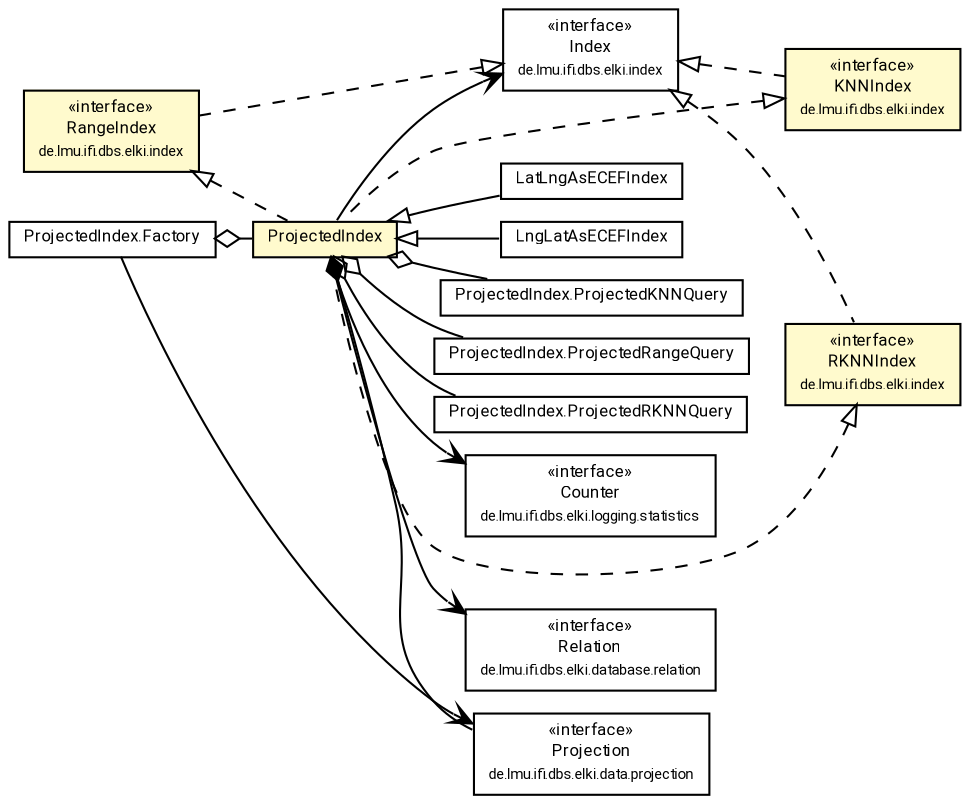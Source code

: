 #!/usr/local/bin/dot
#
# Class diagram 
# Generated by UMLGraph version R5_7_2-60-g0e99a6 (http://www.spinellis.gr/umlgraph/)
#

digraph G {
	graph [fontnames="svg"]
	edge [fontname="Roboto",fontsize=7,labelfontname="Roboto",labelfontsize=7,color="black"];
	node [fontname="Roboto",fontcolor="black",fontsize=8,shape=plaintext,margin=0,width=0,height=0];
	nodesep=0.15;
	ranksep=0.25;
	rankdir=LR;
	// de.lmu.ifi.dbs.elki.index.RangeIndex<O>
	c8447641 [label=<<table title="de.lmu.ifi.dbs.elki.index.RangeIndex" border="0" cellborder="1" cellspacing="0" cellpadding="2" bgcolor="LemonChiffon" href="../RangeIndex.html" target="_parent">
		<tr><td><table border="0" cellspacing="0" cellpadding="1">
		<tr><td align="center" balign="center"> &#171;interface&#187; </td></tr>
		<tr><td align="center" balign="center"> <font face="Roboto">RangeIndex</font> </td></tr>
		<tr><td align="center" balign="center"> <font face="Roboto" point-size="7.0">de.lmu.ifi.dbs.elki.index</font> </td></tr>
		</table></td></tr>
		</table>>, URL="../RangeIndex.html"];
	// de.lmu.ifi.dbs.elki.index.Index
	c8447642 [label=<<table title="de.lmu.ifi.dbs.elki.index.Index" border="0" cellborder="1" cellspacing="0" cellpadding="2" href="../Index.html" target="_parent">
		<tr><td><table border="0" cellspacing="0" cellpadding="1">
		<tr><td align="center" balign="center"> &#171;interface&#187; </td></tr>
		<tr><td align="center" balign="center"> <font face="Roboto">Index</font> </td></tr>
		<tr><td align="center" balign="center"> <font face="Roboto" point-size="7.0">de.lmu.ifi.dbs.elki.index</font> </td></tr>
		</table></td></tr>
		</table>>, URL="../Index.html"];
	// de.lmu.ifi.dbs.elki.index.KNNIndex<O>
	c8447645 [label=<<table title="de.lmu.ifi.dbs.elki.index.KNNIndex" border="0" cellborder="1" cellspacing="0" cellpadding="2" bgcolor="LemonChiffon" href="../KNNIndex.html" target="_parent">
		<tr><td><table border="0" cellspacing="0" cellpadding="1">
		<tr><td align="center" balign="center"> &#171;interface&#187; </td></tr>
		<tr><td align="center" balign="center"> <font face="Roboto">KNNIndex</font> </td></tr>
		<tr><td align="center" balign="center"> <font face="Roboto" point-size="7.0">de.lmu.ifi.dbs.elki.index</font> </td></tr>
		</table></td></tr>
		</table>>, URL="../KNNIndex.html"];
	// de.lmu.ifi.dbs.elki.index.RKNNIndex<O>
	c8447646 [label=<<table title="de.lmu.ifi.dbs.elki.index.RKNNIndex" border="0" cellborder="1" cellspacing="0" cellpadding="2" bgcolor="LemonChiffon" href="../RKNNIndex.html" target="_parent">
		<tr><td><table border="0" cellspacing="0" cellpadding="1">
		<tr><td align="center" balign="center"> &#171;interface&#187; </td></tr>
		<tr><td align="center" balign="center"> <font face="Roboto">RKNNIndex</font> </td></tr>
		<tr><td align="center" balign="center"> <font face="Roboto" point-size="7.0">de.lmu.ifi.dbs.elki.index</font> </td></tr>
		</table></td></tr>
		</table>>, URL="../RKNNIndex.html"];
	// de.lmu.ifi.dbs.elki.database.relation.Relation<O>
	c8447687 [label=<<table title="de.lmu.ifi.dbs.elki.database.relation.Relation" border="0" cellborder="1" cellspacing="0" cellpadding="2" href="../../database/relation/Relation.html" target="_parent">
		<tr><td><table border="0" cellspacing="0" cellpadding="1">
		<tr><td align="center" balign="center"> &#171;interface&#187; </td></tr>
		<tr><td align="center" balign="center"> <font face="Roboto">Relation</font> </td></tr>
		<tr><td align="center" balign="center"> <font face="Roboto" point-size="7.0">de.lmu.ifi.dbs.elki.database.relation</font> </td></tr>
		</table></td></tr>
		</table>>, URL="../../database/relation/Relation.html"];
	// de.lmu.ifi.dbs.elki.data.projection.Projection<IN, OUT>
	c8447733 [label=<<table title="de.lmu.ifi.dbs.elki.data.projection.Projection" border="0" cellborder="1" cellspacing="0" cellpadding="2" href="../../data/projection/Projection.html" target="_parent">
		<tr><td><table border="0" cellspacing="0" cellpadding="1">
		<tr><td align="center" balign="center"> &#171;interface&#187; </td></tr>
		<tr><td align="center" balign="center"> <font face="Roboto">Projection</font> </td></tr>
		<tr><td align="center" balign="center"> <font face="Roboto" point-size="7.0">de.lmu.ifi.dbs.elki.data.projection</font> </td></tr>
		</table></td></tr>
		</table>>, URL="../../data/projection/Projection.html"];
	// de.lmu.ifi.dbs.elki.index.projected.LatLngAsECEFIndex<O extends de.lmu.ifi.dbs.elki.data.NumberVector>
	c8448771 [label=<<table title="de.lmu.ifi.dbs.elki.index.projected.LatLngAsECEFIndex" border="0" cellborder="1" cellspacing="0" cellpadding="2" href="LatLngAsECEFIndex.html" target="_parent">
		<tr><td><table border="0" cellspacing="0" cellpadding="1">
		<tr><td align="center" balign="center"> <font face="Roboto">LatLngAsECEFIndex</font> </td></tr>
		</table></td></tr>
		</table>>, URL="LatLngAsECEFIndex.html"];
	// de.lmu.ifi.dbs.elki.index.projected.LngLatAsECEFIndex<O extends de.lmu.ifi.dbs.elki.data.NumberVector>
	c8448774 [label=<<table title="de.lmu.ifi.dbs.elki.index.projected.LngLatAsECEFIndex" border="0" cellborder="1" cellspacing="0" cellpadding="2" href="LngLatAsECEFIndex.html" target="_parent">
		<tr><td><table border="0" cellspacing="0" cellpadding="1">
		<tr><td align="center" balign="center"> <font face="Roboto">LngLatAsECEFIndex</font> </td></tr>
		</table></td></tr>
		</table>>, URL="LngLatAsECEFIndex.html"];
	// de.lmu.ifi.dbs.elki.index.projected.ProjectedIndex<O, I>
	c8448865 [label=<<table title="de.lmu.ifi.dbs.elki.index.projected.ProjectedIndex" border="0" cellborder="1" cellspacing="0" cellpadding="2" bgcolor="lemonChiffon" href="ProjectedIndex.html" target="_parent">
		<tr><td><table border="0" cellspacing="0" cellpadding="1">
		<tr><td align="center" balign="center"> <font face="Roboto">ProjectedIndex</font> </td></tr>
		</table></td></tr>
		</table>>, URL="ProjectedIndex.html"];
	// de.lmu.ifi.dbs.elki.index.projected.ProjectedIndex<O, I>.ProjectedKNNQuery
	c8448866 [label=<<table title="de.lmu.ifi.dbs.elki.index.projected.ProjectedIndex.ProjectedKNNQuery" border="0" cellborder="1" cellspacing="0" cellpadding="2" href="ProjectedIndex.ProjectedKNNQuery.html" target="_parent">
		<tr><td><table border="0" cellspacing="0" cellpadding="1">
		<tr><td align="center" balign="center"> <font face="Roboto">ProjectedIndex.ProjectedKNNQuery</font> </td></tr>
		</table></td></tr>
		</table>>, URL="ProjectedIndex.ProjectedKNNQuery.html"];
	// de.lmu.ifi.dbs.elki.index.projected.ProjectedIndex<O, I>.ProjectedRangeQuery
	c8448867 [label=<<table title="de.lmu.ifi.dbs.elki.index.projected.ProjectedIndex.ProjectedRangeQuery" border="0" cellborder="1" cellspacing="0" cellpadding="2" href="ProjectedIndex.ProjectedRangeQuery.html" target="_parent">
		<tr><td><table border="0" cellspacing="0" cellpadding="1">
		<tr><td align="center" balign="center"> <font face="Roboto">ProjectedIndex.ProjectedRangeQuery</font> </td></tr>
		</table></td></tr>
		</table>>, URL="ProjectedIndex.ProjectedRangeQuery.html"];
	// de.lmu.ifi.dbs.elki.index.projected.ProjectedIndex<O, I>.ProjectedRKNNQuery
	c8448868 [label=<<table title="de.lmu.ifi.dbs.elki.index.projected.ProjectedIndex.ProjectedRKNNQuery" border="0" cellborder="1" cellspacing="0" cellpadding="2" href="ProjectedIndex.ProjectedRKNNQuery.html" target="_parent">
		<tr><td><table border="0" cellspacing="0" cellpadding="1">
		<tr><td align="center" balign="center"> <font face="Roboto">ProjectedIndex.ProjectedRKNNQuery</font> </td></tr>
		</table></td></tr>
		</table>>, URL="ProjectedIndex.ProjectedRKNNQuery.html"];
	// de.lmu.ifi.dbs.elki.index.projected.ProjectedIndex.Factory<O, I>
	c8448869 [label=<<table title="de.lmu.ifi.dbs.elki.index.projected.ProjectedIndex.Factory" border="0" cellborder="1" cellspacing="0" cellpadding="2" href="ProjectedIndex.Factory.html" target="_parent">
		<tr><td><table border="0" cellspacing="0" cellpadding="1">
		<tr><td align="center" balign="center"> <font face="Roboto">ProjectedIndex.Factory</font> </td></tr>
		</table></td></tr>
		</table>>, URL="ProjectedIndex.Factory.html"];
	// de.lmu.ifi.dbs.elki.logging.statistics.Counter
	c8449404 [label=<<table title="de.lmu.ifi.dbs.elki.logging.statistics.Counter" border="0" cellborder="1" cellspacing="0" cellpadding="2" href="../../logging/statistics/Counter.html" target="_parent">
		<tr><td><table border="0" cellspacing="0" cellpadding="1">
		<tr><td align="center" balign="center"> &#171;interface&#187; </td></tr>
		<tr><td align="center" balign="center"> <font face="Roboto">Counter</font> </td></tr>
		<tr><td align="center" balign="center"> <font face="Roboto" point-size="7.0">de.lmu.ifi.dbs.elki.logging.statistics</font> </td></tr>
		</table></td></tr>
		</table>>, URL="../../logging/statistics/Counter.html"];
	// de.lmu.ifi.dbs.elki.index.RangeIndex<O> implements de.lmu.ifi.dbs.elki.index.Index
	c8447642 -> c8447641 [arrowtail=empty,style=dashed,dir=back,weight=9];
	// de.lmu.ifi.dbs.elki.index.KNNIndex<O> implements de.lmu.ifi.dbs.elki.index.Index
	c8447642 -> c8447645 [arrowtail=empty,style=dashed,dir=back,weight=9];
	// de.lmu.ifi.dbs.elki.index.RKNNIndex<O> implements de.lmu.ifi.dbs.elki.index.Index
	c8447642 -> c8447646 [arrowtail=empty,style=dashed,dir=back,weight=9];
	// de.lmu.ifi.dbs.elki.index.projected.LatLngAsECEFIndex<O extends de.lmu.ifi.dbs.elki.data.NumberVector> extends de.lmu.ifi.dbs.elki.index.projected.ProjectedIndex<O, I>
	c8448865 -> c8448771 [arrowtail=empty,dir=back,weight=10];
	// de.lmu.ifi.dbs.elki.index.projected.LngLatAsECEFIndex<O extends de.lmu.ifi.dbs.elki.data.NumberVector> extends de.lmu.ifi.dbs.elki.index.projected.ProjectedIndex<O, I>
	c8448865 -> c8448774 [arrowtail=empty,dir=back,weight=10];
	// de.lmu.ifi.dbs.elki.index.projected.ProjectedIndex<O, I> implements de.lmu.ifi.dbs.elki.index.KNNIndex<O>
	c8447645 -> c8448865 [arrowtail=empty,style=dashed,dir=back,weight=9];
	// de.lmu.ifi.dbs.elki.index.projected.ProjectedIndex<O, I> implements de.lmu.ifi.dbs.elki.index.RKNNIndex<O>
	c8447646 -> c8448865 [arrowtail=empty,style=dashed,dir=back,weight=9];
	// de.lmu.ifi.dbs.elki.index.projected.ProjectedIndex<O, I> implements de.lmu.ifi.dbs.elki.index.RangeIndex<O>
	c8447641 -> c8448865 [arrowtail=empty,style=dashed,dir=back,weight=9];
	// de.lmu.ifi.dbs.elki.index.projected.ProjectedIndex<O, I> composed de.lmu.ifi.dbs.elki.data.projection.Projection<IN, OUT>
	c8448865 -> c8447733 [arrowhead=none,arrowtail=diamond,dir=back,weight=6];
	// de.lmu.ifi.dbs.elki.index.projected.ProjectedIndex<O, I> has de.lmu.ifi.dbs.elki.index.projected.ProjectedIndex<O, I>.ProjectedKNNQuery
	c8448865 -> c8448866 [arrowhead=none,arrowtail=ediamond,dir=back,weight=4];
	// de.lmu.ifi.dbs.elki.index.projected.ProjectedIndex<O, I> has de.lmu.ifi.dbs.elki.index.projected.ProjectedIndex<O, I>.ProjectedRangeQuery
	c8448865 -> c8448867 [arrowhead=none,arrowtail=ediamond,dir=back,weight=4];
	// de.lmu.ifi.dbs.elki.index.projected.ProjectedIndex<O, I> has de.lmu.ifi.dbs.elki.index.projected.ProjectedIndex<O, I>.ProjectedRKNNQuery
	c8448865 -> c8448868 [arrowhead=none,arrowtail=ediamond,dir=back,weight=4];
	// de.lmu.ifi.dbs.elki.index.projected.ProjectedIndex.Factory<O, I> has de.lmu.ifi.dbs.elki.index.projected.ProjectedIndex<O, I>
	c8448869 -> c8448865 [arrowhead=none,arrowtail=ediamond,dir=back,weight=4];
	// de.lmu.ifi.dbs.elki.index.projected.ProjectedIndex<O, I> navassoc de.lmu.ifi.dbs.elki.index.Index
	c8448865 -> c8447642 [arrowhead=open,weight=1];
	// de.lmu.ifi.dbs.elki.index.projected.ProjectedIndex<O, I> navassoc de.lmu.ifi.dbs.elki.database.relation.Relation<O>
	c8448865 -> c8447687 [arrowhead=open,weight=1];
	// de.lmu.ifi.dbs.elki.index.projected.ProjectedIndex<O, I> navassoc de.lmu.ifi.dbs.elki.logging.statistics.Counter
	c8448865 -> c8449404 [arrowhead=open,weight=1];
	// de.lmu.ifi.dbs.elki.index.projected.ProjectedIndex.Factory<O, I> navassoc de.lmu.ifi.dbs.elki.data.projection.Projection<IN, OUT>
	c8448869 -> c8447733 [arrowhead=open,weight=1];
}

